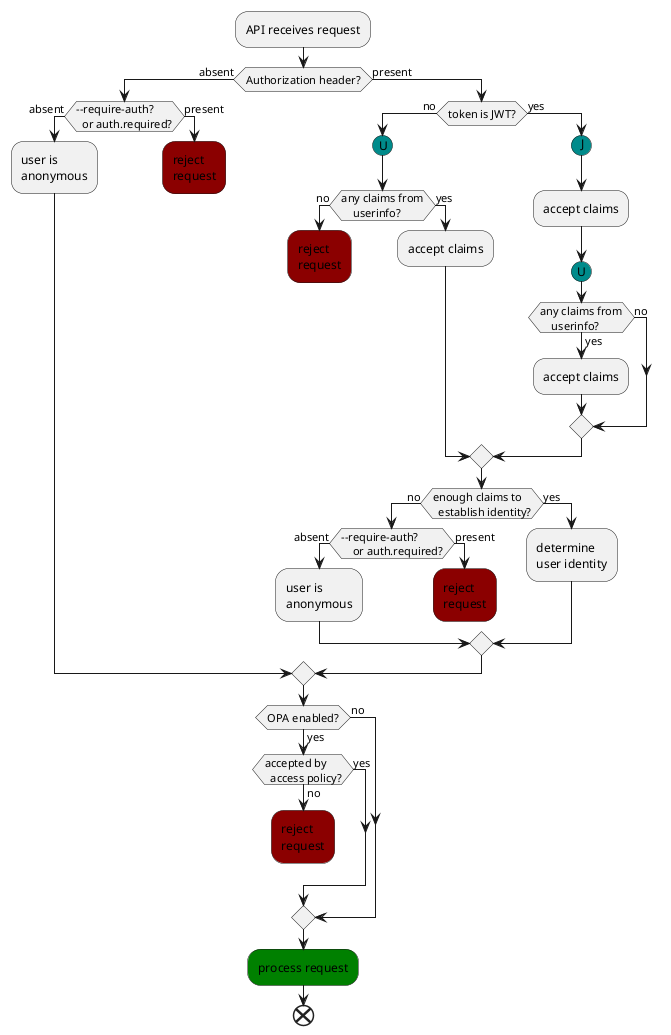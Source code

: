 !include ../include/default.iuml

@startuml

:API receives request;
if (Authorization header?) then (absent)
  if (--require-auth?
  or auth.required?) then (absent)
    :user is
    anonymous;
  else (present)
    #darkred:reject
    request;
    detach
  endif
else (present)
  if (token is JWT?) then (no)
    #darkcyan:(U)
    if (any claims from
    userinfo?) then (no)
      #darkred:reject
      request;
      detach
    else (yes)
      :accept claims;
    endif
  else (yes)
    #darkcyan:(J)
    :accept claims;
    #darkcyan:(U)
    if (any claims from
    userinfo?) then (no)
    else (yes)
      :accept claims;
    endif
  endif
  if (enough claims to
  establish identity?) then (no)
    if (--require-auth?
    or auth.required?) then (absent)
      :user is
      anonymous;
    else (present)
      #darkred:reject
      request;
      detach
    endif
  else (yes)
    :determine
    user identity;
  endif
endif

if (OPA enabled?) then (no)
else (yes)
  if (accepted by
  access policy?) then (no)
        #darkred:reject
        request;
        detach
  else (yes)
  endif
endif

#green:process request;
end

@enduml
